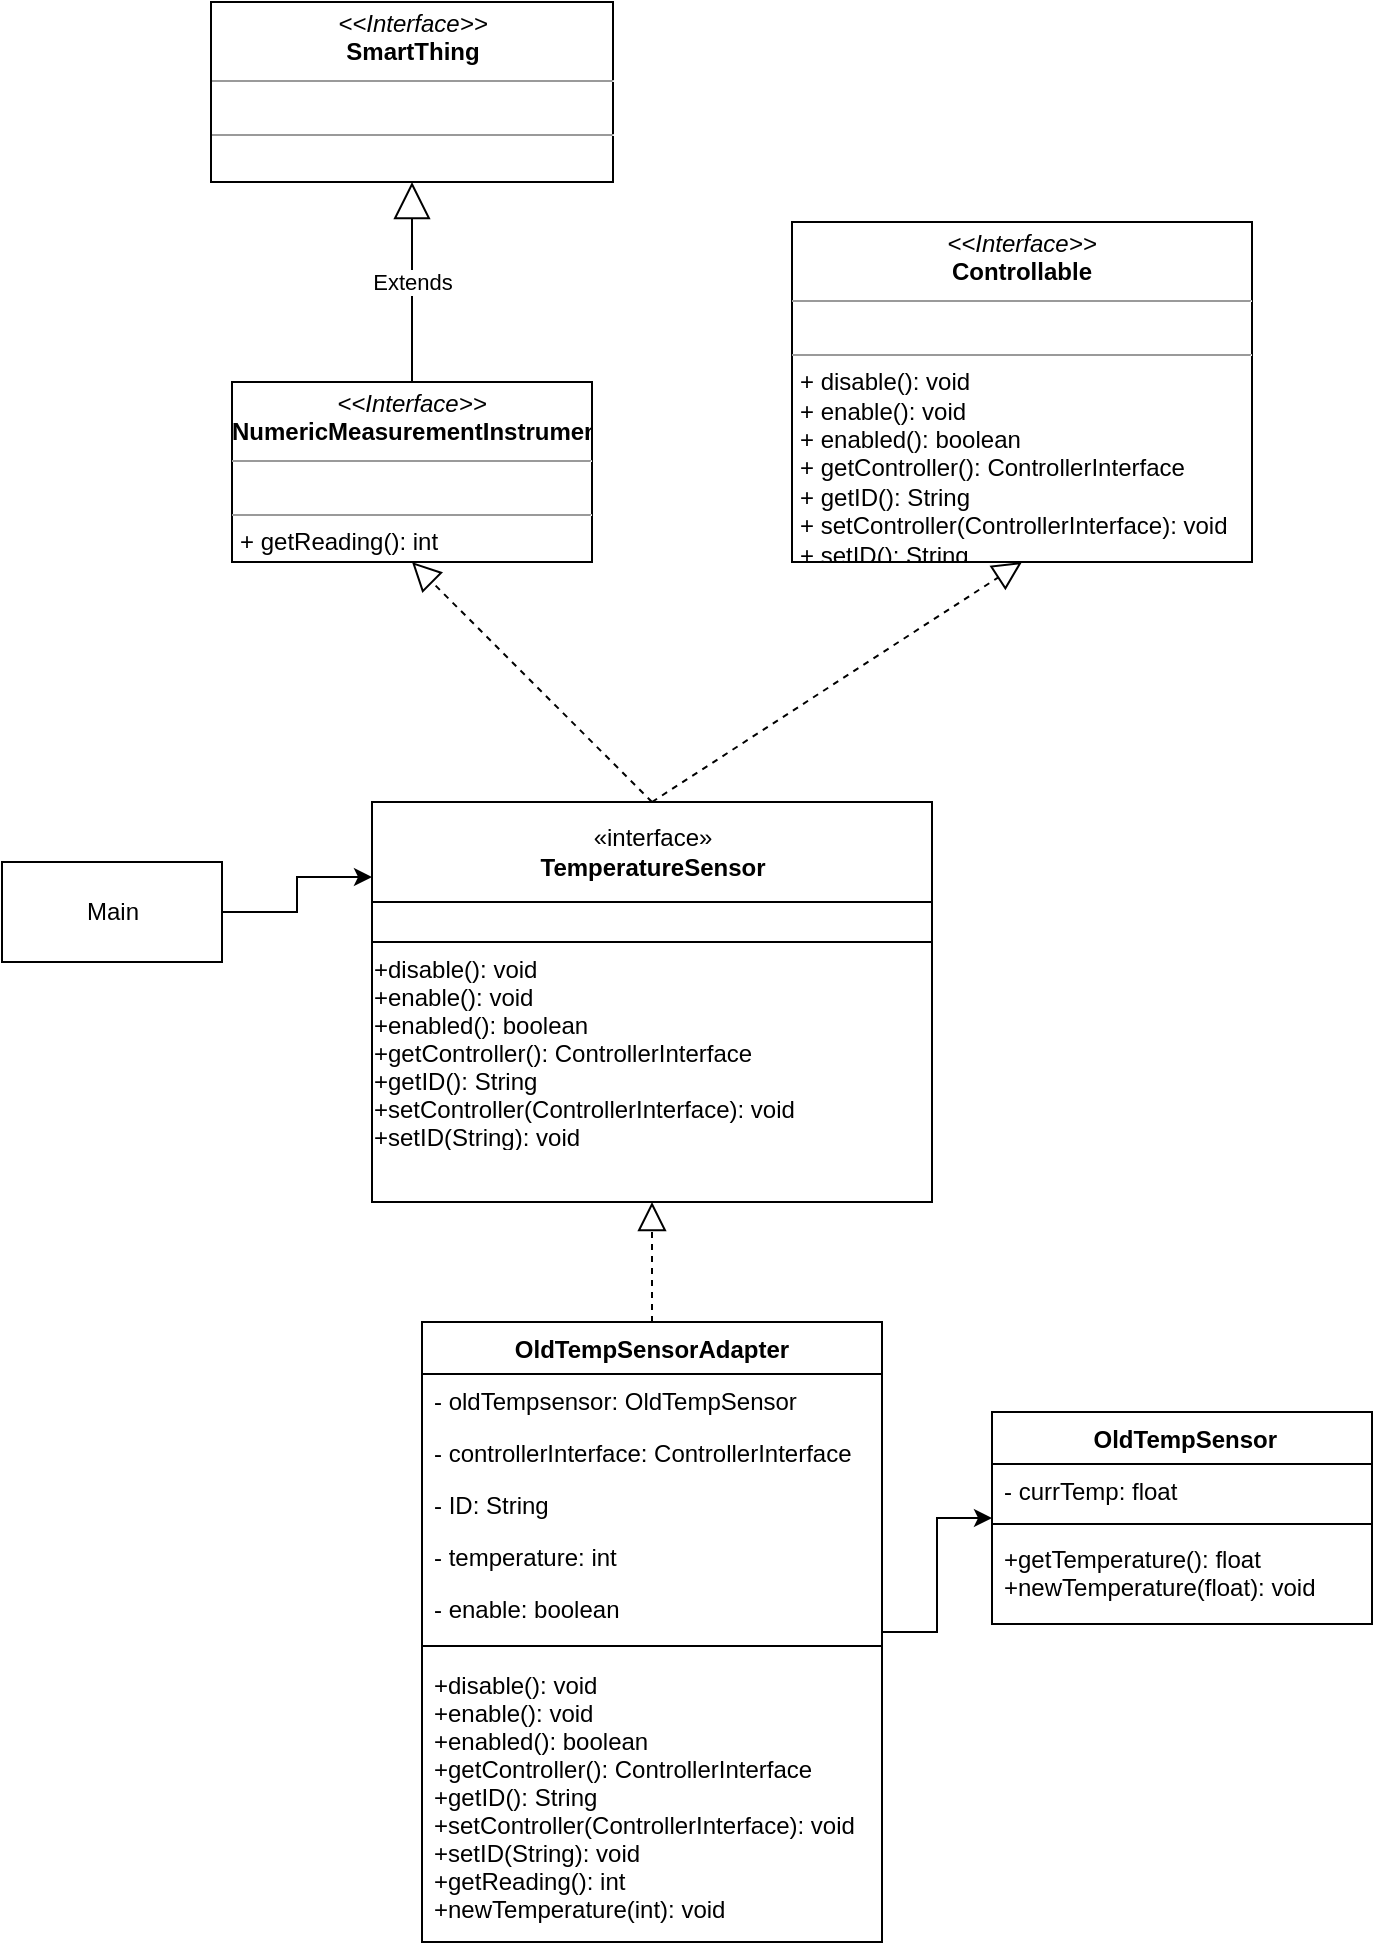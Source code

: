<mxfile version="14.5.4" type="device"><diagram id="rcV1abF7wfNlzJzX23tK" name="Page-1"><mxGraphModel dx="2077" dy="1297" grid="1" gridSize="10" guides="1" tooltips="1" connect="1" arrows="1" fold="1" page="1" pageScale="1" pageWidth="850" pageHeight="1100" math="0" shadow="0"><root><mxCell id="0"/><mxCell id="1" parent="0"/><mxCell id="h1KThpuPR5lQIWL23Efa-6" style="edgeStyle=orthogonalEdgeStyle;rounded=0;orthogonalLoop=1;jettySize=auto;html=1;exitX=1;exitY=0.5;exitDx=0;exitDy=0;entryX=0;entryY=0.75;entryDx=0;entryDy=0;startArrow=none;startFill=0;endArrow=classic;endFill=1;" parent="1" source="cT_5Pt0BRa641nCCziZO-1" target="h1KThpuPR5lQIWL23Efa-2" edge="1"><mxGeometry relative="1" as="geometry"/></mxCell><mxCell id="cT_5Pt0BRa641nCCziZO-1" value="Main" style="html=1;" parent="1" vertex="1"><mxGeometry x="165" y="520" width="110" height="50" as="geometry"/></mxCell><mxCell id="cT_5Pt0BRa641nCCziZO-16" style="edgeStyle=orthogonalEdgeStyle;rounded=0;orthogonalLoop=1;jettySize=auto;html=1;exitX=1;exitY=0.5;exitDx=0;exitDy=0;entryX=0;entryY=0.5;entryDx=0;entryDy=0;endArrow=classic;endFill=1;" parent="1" source="cT_5Pt0BRa641nCCziZO-6" target="cT_5Pt0BRa641nCCziZO-10" edge="1"><mxGeometry relative="1" as="geometry"/></mxCell><mxCell id="cT_5Pt0BRa641nCCziZO-6" value="OldTempSensorAdapter" style="swimlane;fontStyle=1;align=center;verticalAlign=top;childLayout=stackLayout;horizontal=1;startSize=26;horizontalStack=0;resizeParent=1;resizeParentMax=0;resizeLast=0;collapsible=1;marginBottom=0;" parent="1" vertex="1"><mxGeometry x="375" y="750" width="230" height="310" as="geometry"/></mxCell><mxCell id="8torH37l28A0FVB0CNEu-1" value="- oldTempsensor: OldTempSensor" style="text;strokeColor=none;fillColor=none;align=left;verticalAlign=top;spacingLeft=4;spacingRight=4;overflow=hidden;rotatable=0;points=[[0,0.5],[1,0.5]];portConstraint=eastwest;" parent="cT_5Pt0BRa641nCCziZO-6" vertex="1"><mxGeometry y="26" width="230" height="26" as="geometry"/></mxCell><mxCell id="8torH37l28A0FVB0CNEu-5" value="- controllerInterface: ControllerInterface" style="text;strokeColor=none;fillColor=none;align=left;verticalAlign=top;spacingLeft=4;spacingRight=4;overflow=hidden;rotatable=0;points=[[0,0.5],[1,0.5]];portConstraint=eastwest;" parent="cT_5Pt0BRa641nCCziZO-6" vertex="1"><mxGeometry y="52" width="230" height="26" as="geometry"/></mxCell><mxCell id="8torH37l28A0FVB0CNEu-4" value="- ID: String" style="text;strokeColor=none;fillColor=none;align=left;verticalAlign=top;spacingLeft=4;spacingRight=4;overflow=hidden;rotatable=0;points=[[0,0.5],[1,0.5]];portConstraint=eastwest;" parent="cT_5Pt0BRa641nCCziZO-6" vertex="1"><mxGeometry y="78" width="230" height="26" as="geometry"/></mxCell><mxCell id="8torH37l28A0FVB0CNEu-3" value="- temperature: int" style="text;strokeColor=none;fillColor=none;align=left;verticalAlign=top;spacingLeft=4;spacingRight=4;overflow=hidden;rotatable=0;points=[[0,0.5],[1,0.5]];portConstraint=eastwest;" parent="cT_5Pt0BRa641nCCziZO-6" vertex="1"><mxGeometry y="104" width="230" height="26" as="geometry"/></mxCell><mxCell id="8torH37l28A0FVB0CNEu-2" value="- enable: boolean" style="text;strokeColor=none;fillColor=none;align=left;verticalAlign=top;spacingLeft=4;spacingRight=4;overflow=hidden;rotatable=0;points=[[0,0.5],[1,0.5]];portConstraint=eastwest;" parent="cT_5Pt0BRa641nCCziZO-6" vertex="1"><mxGeometry y="130" width="230" height="26" as="geometry"/></mxCell><mxCell id="cT_5Pt0BRa641nCCziZO-8" value="" style="line;strokeWidth=1;fillColor=none;align=left;verticalAlign=middle;spacingTop=-1;spacingLeft=3;spacingRight=3;rotatable=0;labelPosition=right;points=[];portConstraint=eastwest;" parent="cT_5Pt0BRa641nCCziZO-6" vertex="1"><mxGeometry y="156" width="230" height="12" as="geometry"/></mxCell><mxCell id="cT_5Pt0BRa641nCCziZO-17" value="+disable(): void&#10;+enable(): void&#10;+enabled(): boolean&#10;+getController(): ControllerInterface&#10;+getID(): String&#10;+setController(ControllerInterface): void&#10;+setID(String): void&#10;+getReading(): int&#10;+newTemperature(int): void" style="text;strokeColor=none;fillColor=none;align=left;verticalAlign=top;spacingLeft=4;spacingRight=4;overflow=hidden;rotatable=0;points=[[0,0.5],[1,0.5]];portConstraint=eastwest;" parent="cT_5Pt0BRa641nCCziZO-6" vertex="1"><mxGeometry y="168" width="230" height="142" as="geometry"/></mxCell><mxCell id="cT_5Pt0BRa641nCCziZO-10" value=" OldTempSensor" style="swimlane;fontStyle=1;align=center;verticalAlign=top;childLayout=stackLayout;horizontal=1;startSize=26;horizontalStack=0;resizeParent=1;resizeParentMax=0;resizeLast=0;collapsible=1;marginBottom=0;" parent="1" vertex="1"><mxGeometry x="660" y="795" width="190" height="106" as="geometry"/></mxCell><mxCell id="8torH37l28A0FVB0CNEu-6" value="- currTemp: float" style="text;strokeColor=none;fillColor=none;align=left;verticalAlign=top;spacingLeft=4;spacingRight=4;overflow=hidden;rotatable=0;points=[[0,0.5],[1,0.5]];portConstraint=eastwest;" parent="cT_5Pt0BRa641nCCziZO-10" vertex="1"><mxGeometry y="26" width="190" height="26" as="geometry"/></mxCell><mxCell id="cT_5Pt0BRa641nCCziZO-12" value="" style="line;strokeWidth=1;fillColor=none;align=left;verticalAlign=middle;spacingTop=-1;spacingLeft=3;spacingRight=3;rotatable=0;labelPosition=right;points=[];portConstraint=eastwest;" parent="cT_5Pt0BRa641nCCziZO-10" vertex="1"><mxGeometry y="52" width="190" height="8" as="geometry"/></mxCell><mxCell id="cT_5Pt0BRa641nCCziZO-13" value="+getTemperature(): float&#10;+newTemperature(float): void" style="text;strokeColor=none;fillColor=none;align=left;verticalAlign=top;spacingLeft=4;spacingRight=4;overflow=hidden;rotatable=0;points=[[0,0.5],[1,0.5]];portConstraint=eastwest;" parent="cT_5Pt0BRa641nCCziZO-10" vertex="1"><mxGeometry y="60" width="190" height="46" as="geometry"/></mxCell><mxCell id="06rnHq_dK_ymfFI_43O4-2" value="" style="endArrow=block;dashed=1;endFill=0;endSize=12;html=1;exitX=0.5;exitY=0;exitDx=0;exitDy=0;" parent="1" source="cT_5Pt0BRa641nCCziZO-6" target="h1KThpuPR5lQIWL23Efa-3" edge="1"><mxGeometry width="160" relative="1" as="geometry"><mxPoint x="395" y="590" as="sourcePoint"/><mxPoint x="495" y="700" as="targetPoint"/></mxGeometry></mxCell><mxCell id="h1KThpuPR5lQIWL23Efa-1" value="" style="group" parent="1" vertex="1" connectable="0"><mxGeometry x="345" y="490" width="285" height="200" as="geometry"/></mxCell><mxCell id="h1KThpuPR5lQIWL23Efa-2" value="«interface»&lt;br&gt;&lt;span style=&quot;font-weight: 700&quot;&gt;TemperatureSensor&lt;/span&gt;" style="html=1;" parent="h1KThpuPR5lQIWL23Efa-1" vertex="1"><mxGeometry x="5" width="280" height="50" as="geometry"/></mxCell><mxCell id="h1KThpuPR5lQIWL23Efa-3" value="&lt;span style=&quot;color: rgba(0 , 0 , 0 , 0) ; font-family: monospace ; font-size: 0px&quot;&gt;%3CmxGraphModel%3E%3Croot%3E%3CmxCell%20id%3D%220%22%2F%3E%3CmxCell%20id%3D%221%22%20parent%3D%220%22%2F%3E%3CmxCell%20id%3D%222%22%20value%3D%22%2Bdisable()%3A%20void%26%2310%3B%2Benable()%3A%20void%26%2310%3B%2Benabled()%3A%20boolean%26%2310%3B%2BgetController()%3A%C2%A0ControllerInterface%26%2310%3B%2BgetID()%3A%C2%A0String%26%2310%3B%2BsetController(ControllerInterface)%3A%20void%26%2310%3B%2BsetID(String)%3A%20void%26%2310%3B%2BgetReading()%3A%20int%26%2310%3B%2BnewTemperature(int)%3A%20void%22%20style%3D%22text%3BstrokeColor%3Dnone%3BfillColor%3Dnone%3Balign%3Dleft%3BverticalAlign%3Dtop%3BspacingLeft%3D4%3BspacingRight%3D4%3Boverflow%3Dhidden%3Brotatable%3D0%3Bpoints%3D%5B%5B0%2C0.5%5D%2C%5B1%2C0.5%5D%5D%3BportConstraint%3Deastwest%3B%22%20vertex%3D%221%22%20parent%3D%221%22%3E%3CmxGeometry%20x%3D%22330%22%20y%3D%22284%22%20width%3D%22220%22%20height%3D%22136%22%20as%3D%22geometry%22%2F%3E%3C%2FmxCell%3E%3C%2Froot%3E%3C%2FmxGraphModel%3E&lt;/span&gt;" style="html=1;" parent="h1KThpuPR5lQIWL23Efa-1" vertex="1"><mxGeometry x="5" y="70" width="280" height="130" as="geometry"/></mxCell><mxCell id="h1KThpuPR5lQIWL23Efa-4" value="+disable(): void&#10;+enable(): void&#10;+enabled(): boolean&#10;+getController(): ControllerInterface&#10;+getID(): String&#10;+setController(ControllerInterface): void&#10;+setID(String): void&#10;+getReading(): int&#10;+newTemperature(int): void" style="text;strokeColor=none;fillColor=none;align=left;verticalAlign=top;spacingLeft=4;spacingRight=4;overflow=hidden;rotatable=0;points=[[0,0.5],[1,0.5]];portConstraint=eastwest;" parent="h1KThpuPR5lQIWL23Efa-1" vertex="1"><mxGeometry y="70" width="245" height="100" as="geometry"/></mxCell><mxCell id="h1KThpuPR5lQIWL23Efa-5" value="" style="html=1;" parent="h1KThpuPR5lQIWL23Efa-1" vertex="1"><mxGeometry x="5" y="50" width="280" height="20" as="geometry"/></mxCell><mxCell id="Rdyu1OVLKKnF7o2aAujJ-1" value="&lt;p style=&quot;margin: 0px ; margin-top: 4px ; text-align: center&quot;&gt;&lt;i&gt;&amp;lt;&amp;lt;Interface&amp;gt;&amp;gt;&lt;/i&gt;&lt;br&gt;&lt;b&gt;NumericMeasurementInstrument&lt;/b&gt;&lt;/p&gt;&lt;hr size=&quot;1&quot;&gt;&lt;p style=&quot;margin: 0px ; margin-left: 4px&quot;&gt;&lt;br&gt;&lt;/p&gt;&lt;hr size=&quot;1&quot;&gt;&lt;p style=&quot;margin: 0px ; margin-left: 4px&quot;&gt;+ getReading(): int&lt;/p&gt;" style="verticalAlign=top;align=left;overflow=fill;fontSize=12;fontFamily=Helvetica;html=1;" vertex="1" parent="1"><mxGeometry x="280" y="280" width="180" height="90" as="geometry"/></mxCell><mxCell id="k3QOEGJIUMK0S8sI1oEp-1" value="&lt;p style=&quot;margin: 0px ; margin-top: 4px ; text-align: center&quot;&gt;&lt;i&gt;&amp;lt;&amp;lt;Interface&amp;gt;&amp;gt;&lt;/i&gt;&lt;br&gt;&lt;b&gt;Controllable&lt;/b&gt;&lt;/p&gt;&lt;hr size=&quot;1&quot;&gt;&lt;p style=&quot;margin: 0px ; margin-left: 4px&quot;&gt;&lt;br&gt;&lt;/p&gt;&lt;hr size=&quot;1&quot;&gt;&lt;p style=&quot;margin: 0px ; margin-left: 4px&quot;&gt;+ disable(): void&lt;/p&gt;&lt;p style=&quot;margin: 0px ; margin-left: 4px&quot;&gt;+ enable(): void&lt;/p&gt;&lt;p style=&quot;margin: 0px ; margin-left: 4px&quot;&gt;+ enabled(): boolean&lt;/p&gt;&lt;p style=&quot;margin: 0px ; margin-left: 4px&quot;&gt;+ getController(): ControllerInterface&lt;/p&gt;&lt;p style=&quot;margin: 0px ; margin-left: 4px&quot;&gt;+ getID(): String&lt;/p&gt;&lt;p style=&quot;margin: 0px ; margin-left: 4px&quot;&gt;+ setController(ControllerInterface): void&lt;/p&gt;&lt;p style=&quot;margin: 0px ; margin-left: 4px&quot;&gt;+ setID(): String&lt;/p&gt;" style="verticalAlign=top;align=left;overflow=fill;fontSize=12;fontFamily=Helvetica;html=1;" vertex="1" parent="1"><mxGeometry x="560" y="200" width="230" height="170" as="geometry"/></mxCell><mxCell id="qVCK5c0RMKGijebxbkwW-1" value="&lt;p style=&quot;margin: 0px ; margin-top: 4px ; text-align: center&quot;&gt;&lt;i&gt;&amp;lt;&amp;lt;Interface&amp;gt;&amp;gt;&lt;/i&gt;&lt;br&gt;&lt;b&gt;SmartThing&lt;/b&gt;&lt;/p&gt;&lt;hr size=&quot;1&quot;&gt;&lt;p style=&quot;margin: 0px ; margin-left: 4px&quot;&gt;&lt;br&gt;&lt;/p&gt;&lt;hr size=&quot;1&quot;&gt;&lt;p style=&quot;margin: 0px ; margin-left: 4px&quot;&gt;&lt;br&gt;&lt;/p&gt;" style="verticalAlign=top;align=left;overflow=fill;fontSize=12;fontFamily=Helvetica;html=1;" vertex="1" parent="1"><mxGeometry x="269.5" y="90" width="201" height="90" as="geometry"/></mxCell><mxCell id="qVCK5c0RMKGijebxbkwW-2" value="" style="endArrow=block;dashed=1;endFill=0;endSize=12;html=1;exitX=0.5;exitY=0;exitDx=0;exitDy=0;entryX=0.5;entryY=1;entryDx=0;entryDy=0;" edge="1" parent="1" source="h1KThpuPR5lQIWL23Efa-2" target="Rdyu1OVLKKnF7o2aAujJ-1"><mxGeometry width="160" relative="1" as="geometry"><mxPoint x="500" y="760.0" as="sourcePoint"/><mxPoint x="500" y="700.0" as="targetPoint"/></mxGeometry></mxCell><mxCell id="qVCK5c0RMKGijebxbkwW-3" value="" style="endArrow=block;dashed=1;endFill=0;endSize=12;html=1;exitX=0.5;exitY=0;exitDx=0;exitDy=0;entryX=0.5;entryY=1;entryDx=0;entryDy=0;" edge="1" parent="1" source="h1KThpuPR5lQIWL23Efa-2" target="k3QOEGJIUMK0S8sI1oEp-1"><mxGeometry width="160" relative="1" as="geometry"><mxPoint x="500" y="500.0" as="sourcePoint"/><mxPoint x="380" y="380" as="targetPoint"/></mxGeometry></mxCell><mxCell id="qVCK5c0RMKGijebxbkwW-5" value="Extends" style="endArrow=block;endSize=16;endFill=0;html=1;exitX=0.5;exitY=0;exitDx=0;exitDy=0;entryX=0.5;entryY=1;entryDx=0;entryDy=0;" edge="1" parent="1" source="Rdyu1OVLKKnF7o2aAujJ-1" target="qVCK5c0RMKGijebxbkwW-1"><mxGeometry width="160" relative="1" as="geometry"><mxPoint x="390" y="220" as="sourcePoint"/><mxPoint x="550" y="220" as="targetPoint"/></mxGeometry></mxCell></root></mxGraphModel></diagram></mxfile>